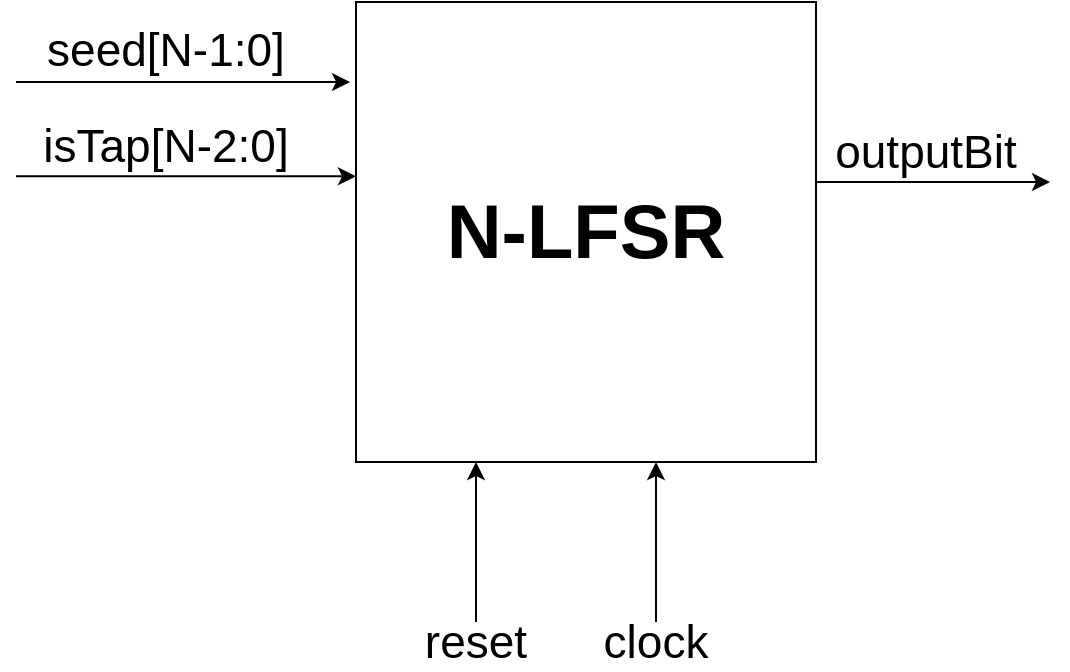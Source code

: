 <mxfile version="12.9.3" type="device"><diagram id="bNvg2BicjX-NOQH4ErvO" name="Page-1"><mxGraphModel dx="1086" dy="806" grid="1" gridSize="10" guides="1" tooltips="1" connect="1" arrows="1" fold="1" page="1" pageScale="1" pageWidth="827" pageHeight="1169" math="0" shadow="0"><root><mxCell id="0"/><mxCell id="1" parent="0"/><mxCell id="6EfeB7e8ddoPd2Uakp3e-1" value="" style="rounded=0;whiteSpace=wrap;html=1;rotation=90;" parent="1" vertex="1"><mxGeometry x="290" y="190" width="230" height="230" as="geometry"/></mxCell><mxCell id="6EfeB7e8ddoPd2Uakp3e-2" value="" style="endArrow=classic;html=1;entryX=0.174;entryY=1.013;entryDx=0;entryDy=0;entryPerimeter=0;" parent="1" target="6EfeB7e8ddoPd2Uakp3e-1" edge="1"><mxGeometry width="50" height="50" relative="1" as="geometry"><mxPoint x="120" y="230" as="sourcePoint"/><mxPoint x="220" y="220" as="targetPoint"/></mxGeometry></mxCell><mxCell id="6EfeB7e8ddoPd2Uakp3e-5" value="" style="endArrow=classic;html=1;" parent="1" edge="1"><mxGeometry width="50" height="50" relative="1" as="geometry"><mxPoint x="440" y="500" as="sourcePoint"/><mxPoint x="440" y="420" as="targetPoint"/></mxGeometry></mxCell><mxCell id="6EfeB7e8ddoPd2Uakp3e-6" value="" style="endArrow=classic;html=1;" parent="1" edge="1"><mxGeometry width="50" height="50" relative="1" as="geometry"><mxPoint x="350" y="500" as="sourcePoint"/><mxPoint x="350" y="420" as="targetPoint"/></mxGeometry></mxCell><mxCell id="6EfeB7e8ddoPd2Uakp3e-7" value="" style="endArrow=classic;html=1;entryX=0.174;entryY=1.013;entryDx=0;entryDy=0;entryPerimeter=0;" parent="1" edge="1"><mxGeometry width="50" height="50" relative="1" as="geometry"><mxPoint x="120" y="277.16" as="sourcePoint"/><mxPoint x="290" y="277.18" as="targetPoint"/></mxGeometry></mxCell><mxCell id="6EfeB7e8ddoPd2Uakp3e-8" value="" style="endArrow=classic;html=1;entryX=0.174;entryY=1.013;entryDx=0;entryDy=0;entryPerimeter=0;" parent="1" edge="1"><mxGeometry width="50" height="50" relative="1" as="geometry"><mxPoint x="520" y="280" as="sourcePoint"/><mxPoint x="637.01" y="280.02" as="targetPoint"/></mxGeometry></mxCell><mxCell id="6EfeB7e8ddoPd2Uakp3e-9" value="&lt;b&gt;&lt;font style=&quot;font-size: 38px&quot;&gt;N-LFSR&lt;/font&gt;&lt;/b&gt;" style="text;html=1;strokeColor=none;fillColor=none;align=center;verticalAlign=middle;whiteSpace=wrap;rounded=0;" parent="1" vertex="1"><mxGeometry x="300" y="295" width="210" height="20" as="geometry"/></mxCell><mxCell id="6EfeB7e8ddoPd2Uakp3e-10" value="&lt;font style=&quot;font-size: 23px&quot;&gt;seed[N-1:0]&lt;/font&gt;" style="text;html=1;strokeColor=none;fillColor=none;align=center;verticalAlign=middle;whiteSpace=wrap;rounded=0;" parent="1" vertex="1"><mxGeometry x="130" y="204" width="130" height="20" as="geometry"/></mxCell><mxCell id="6EfeB7e8ddoPd2Uakp3e-11" value="&lt;font style=&quot;font-size: 23px&quot;&gt;isTap[N-2:0]&lt;/font&gt;" style="text;html=1;strokeColor=none;fillColor=none;align=center;verticalAlign=middle;whiteSpace=wrap;rounded=0;" parent="1" vertex="1"><mxGeometry x="130" y="252.16" width="130" height="20" as="geometry"/></mxCell><mxCell id="6EfeB7e8ddoPd2Uakp3e-12" value="&lt;font style=&quot;font-size: 23px&quot;&gt;clock&lt;/font&gt;" style="text;html=1;strokeColor=none;fillColor=none;align=center;verticalAlign=middle;whiteSpace=wrap;rounded=0;" parent="1" vertex="1"><mxGeometry x="400" y="500" width="80" height="20" as="geometry"/></mxCell><mxCell id="6EfeB7e8ddoPd2Uakp3e-15" value="&lt;font style=&quot;font-size: 23px&quot;&gt;reset&lt;/font&gt;" style="text;html=1;strokeColor=none;fillColor=none;align=center;verticalAlign=middle;whiteSpace=wrap;rounded=0;" parent="1" vertex="1"><mxGeometry x="310" y="500" width="80" height="20" as="geometry"/></mxCell><mxCell id="6EfeB7e8ddoPd2Uakp3e-16" value="&lt;font style=&quot;font-size: 23px&quot;&gt;outputBit&lt;/font&gt;" style="text;html=1;strokeColor=none;fillColor=none;align=center;verticalAlign=middle;whiteSpace=wrap;rounded=0;" parent="1" vertex="1"><mxGeometry x="510" y="255" width="130" height="20" as="geometry"/></mxCell></root></mxGraphModel></diagram></mxfile>
